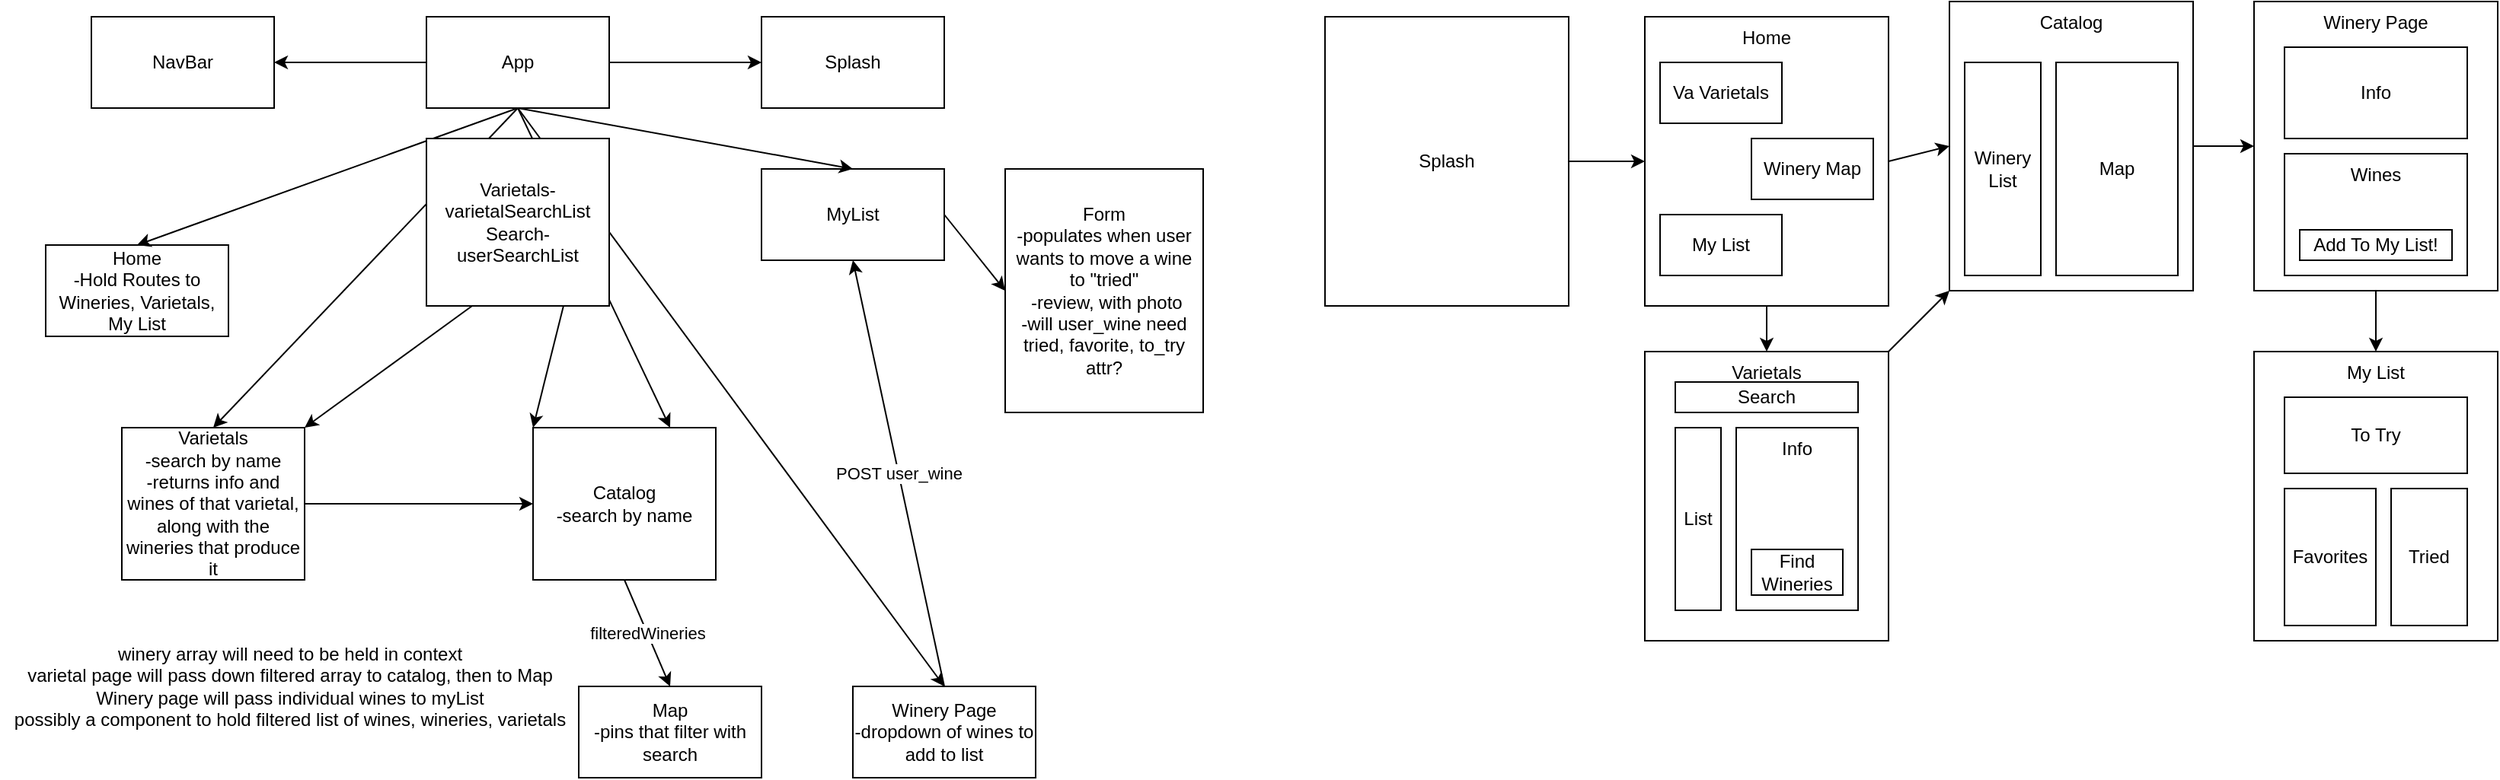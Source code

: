<mxfile>
    <diagram id="Zu8RP0ZC7i2yoPGbR_1u" name="Page-1">
        <mxGraphModel dx="1128" dy="489" grid="1" gridSize="10" guides="1" tooltips="1" connect="1" arrows="1" fold="1" page="1" pageScale="1" pageWidth="850" pageHeight="1100" math="0" shadow="0">
            <root>
                <mxCell id="0"/>
                <mxCell id="1" parent="0"/>
                <mxCell id="2" value="App" style="rounded=0;whiteSpace=wrap;html=1;" parent="1" vertex="1">
                    <mxGeometry x="340" y="20" width="120" height="60" as="geometry"/>
                </mxCell>
                <mxCell id="3" value="NavBar" style="rounded=0;whiteSpace=wrap;html=1;" parent="1" vertex="1">
                    <mxGeometry x="120" y="20" width="120" height="60" as="geometry"/>
                </mxCell>
                <mxCell id="4" value="Splash" style="rounded=0;whiteSpace=wrap;html=1;" parent="1" vertex="1">
                    <mxGeometry x="560" y="20" width="120" height="60" as="geometry"/>
                </mxCell>
                <mxCell id="5" value="Home&lt;br&gt;-Hold Routes to Wineries, Varietals, My List" style="rounded=0;whiteSpace=wrap;html=1;" parent="1" vertex="1">
                    <mxGeometry x="90" y="170" width="120" height="60" as="geometry"/>
                </mxCell>
                <mxCell id="7" value="Varietals&lt;br&gt;-search by name&lt;br&gt;-returns info and wines of that varietal, along with the wineries that produce it" style="rounded=0;whiteSpace=wrap;html=1;" parent="1" vertex="1">
                    <mxGeometry x="140" y="290" width="120" height="100" as="geometry"/>
                </mxCell>
                <mxCell id="8" value="Catalog&lt;br&gt;-search by name &lt;br&gt;" style="rounded=0;whiteSpace=wrap;html=1;" parent="1" vertex="1">
                    <mxGeometry x="410" y="290" width="120" height="100" as="geometry"/>
                </mxCell>
                <mxCell id="9" value="Winery Page&lt;br&gt;-dropdown of wines to add to list" style="rounded=0;whiteSpace=wrap;html=1;" parent="1" vertex="1">
                    <mxGeometry x="620" y="460" width="120" height="60" as="geometry"/>
                </mxCell>
                <mxCell id="47" value="" style="edgeStyle=none;html=1;entryX=0;entryY=0.5;entryDx=0;entryDy=0;exitX=1;exitY=0.5;exitDx=0;exitDy=0;" parent="1" source="20" target="10" edge="1">
                    <mxGeometry relative="1" as="geometry">
                        <mxPoint x="690" y="210" as="sourcePoint"/>
                    </mxGeometry>
                </mxCell>
                <mxCell id="10" value="Form&lt;br&gt;-populates when user wants to move a wine to &quot;tried&quot;&lt;br&gt;&amp;nbsp;-review, with photo&lt;br&gt;-will user_wine need tried, favorite, to_try attr?" style="rounded=0;whiteSpace=wrap;html=1;" parent="1" vertex="1">
                    <mxGeometry x="720" y="120" width="130" height="160" as="geometry"/>
                </mxCell>
                <mxCell id="11" value="" style="endArrow=classic;html=1;exitX=1;exitY=0.5;exitDx=0;exitDy=0;entryX=0;entryY=0.5;entryDx=0;entryDy=0;" parent="1" source="2" target="4" edge="1">
                    <mxGeometry width="50" height="50" relative="1" as="geometry">
                        <mxPoint x="420" y="280" as="sourcePoint"/>
                        <mxPoint x="470" y="230" as="targetPoint"/>
                    </mxGeometry>
                </mxCell>
                <mxCell id="12" value="" style="endArrow=classic;html=1;exitX=0;exitY=0.5;exitDx=0;exitDy=0;entryX=1;entryY=0.5;entryDx=0;entryDy=0;" parent="1" source="2" target="3" edge="1">
                    <mxGeometry width="50" height="50" relative="1" as="geometry">
                        <mxPoint x="420" y="280" as="sourcePoint"/>
                        <mxPoint x="470" y="230" as="targetPoint"/>
                    </mxGeometry>
                </mxCell>
                <mxCell id="13" value="" style="endArrow=classic;html=1;exitX=0.5;exitY=1;exitDx=0;exitDy=0;entryX=0.5;entryY=0;entryDx=0;entryDy=0;" parent="1" source="2" target="5" edge="1">
                    <mxGeometry width="50" height="50" relative="1" as="geometry">
                        <mxPoint x="420" y="280" as="sourcePoint"/>
                        <mxPoint x="470" y="230" as="targetPoint"/>
                    </mxGeometry>
                </mxCell>
                <mxCell id="14" value="" style="endArrow=classic;html=1;exitX=0.5;exitY=1;exitDx=0;exitDy=0;entryX=0.75;entryY=0;entryDx=0;entryDy=0;" parent="1" source="2" target="8" edge="1">
                    <mxGeometry width="50" height="50" relative="1" as="geometry">
                        <mxPoint x="440" y="280" as="sourcePoint"/>
                        <mxPoint x="490" y="230" as="targetPoint"/>
                    </mxGeometry>
                </mxCell>
                <mxCell id="16" value="Map&lt;br&gt;-pins that filter with search" style="rounded=0;whiteSpace=wrap;html=1;" parent="1" vertex="1">
                    <mxGeometry x="440" y="460" width="120" height="60" as="geometry"/>
                </mxCell>
                <mxCell id="17" value="" style="endArrow=classic;html=1;entryX=0.5;entryY=0;entryDx=0;entryDy=0;" parent="1" target="9" edge="1">
                    <mxGeometry width="50" height="50" relative="1" as="geometry">
                        <mxPoint x="400" y="80" as="sourcePoint"/>
                        <mxPoint x="490" y="300" as="targetPoint"/>
                    </mxGeometry>
                </mxCell>
                <mxCell id="18" value="" style="endArrow=classic;html=1;entryX=0.5;entryY=0;entryDx=0;entryDy=0;" parent="1" target="7" edge="1">
                    <mxGeometry width="50" height="50" relative="1" as="geometry">
                        <mxPoint x="400" y="80" as="sourcePoint"/>
                        <mxPoint x="410" y="290" as="targetPoint"/>
                    </mxGeometry>
                </mxCell>
                <mxCell id="19" value="" style="endArrow=classic;html=1;exitX=1;exitY=0.5;exitDx=0;exitDy=0;entryX=0;entryY=0.5;entryDx=0;entryDy=0;" parent="1" source="7" target="8" edge="1">
                    <mxGeometry width="50" height="50" relative="1" as="geometry">
                        <mxPoint x="410" y="330" as="sourcePoint"/>
                        <mxPoint x="460" y="280" as="targetPoint"/>
                    </mxGeometry>
                </mxCell>
                <mxCell id="20" value="MyList" style="rounded=0;whiteSpace=wrap;html=1;" parent="1" vertex="1">
                    <mxGeometry x="560" y="120" width="120" height="60" as="geometry"/>
                </mxCell>
                <mxCell id="21" value="" style="endArrow=classic;html=1;entryX=0.5;entryY=0;entryDx=0;entryDy=0;exitX=0.5;exitY=1;exitDx=0;exitDy=0;" parent="1" source="2" target="20" edge="1">
                    <mxGeometry width="50" height="50" relative="1" as="geometry">
                        <mxPoint x="400" y="280" as="sourcePoint"/>
                        <mxPoint x="450" y="230" as="targetPoint"/>
                    </mxGeometry>
                </mxCell>
                <mxCell id="22" value="Splash" style="whiteSpace=wrap;html=1;" parent="1" vertex="1">
                    <mxGeometry x="930" y="20" width="160" height="190" as="geometry"/>
                </mxCell>
                <mxCell id="23" value="Catalog&lt;br&gt;&lt;br&gt;&lt;br&gt;&lt;br&gt;&lt;br&gt;&lt;br&gt;&lt;br&gt;&lt;br&gt;&lt;br&gt;&lt;br&gt;" style="whiteSpace=wrap;html=1;verticalAlign=top;" parent="1" vertex="1">
                    <mxGeometry x="1340" y="10" width="160" height="190" as="geometry"/>
                </mxCell>
                <mxCell id="24" value="Map" style="whiteSpace=wrap;html=1;" parent="1" vertex="1">
                    <mxGeometry x="1410" y="50" width="80" height="140" as="geometry"/>
                </mxCell>
                <mxCell id="25" value="Winery&lt;br&gt;List" style="whiteSpace=wrap;html=1;" parent="1" vertex="1">
                    <mxGeometry x="1350" y="50" width="50" height="140" as="geometry"/>
                </mxCell>
                <mxCell id="26" value="Home&lt;br&gt;&lt;br&gt;&lt;br&gt;&lt;br&gt;&lt;br&gt;&lt;br&gt;&lt;br&gt;&lt;br&gt;&lt;br&gt;&lt;br&gt;" style="whiteSpace=wrap;html=1;verticalAlign=top;" parent="1" vertex="1">
                    <mxGeometry x="1140" y="20" width="160" height="190" as="geometry"/>
                </mxCell>
                <mxCell id="27" value="Va Varietals" style="whiteSpace=wrap;html=1;" parent="1" vertex="1">
                    <mxGeometry x="1150" y="50" width="80" height="40" as="geometry"/>
                </mxCell>
                <mxCell id="28" value="Winery Map" style="whiteSpace=wrap;html=1;" parent="1" vertex="1">
                    <mxGeometry x="1210" y="100" width="80" height="40" as="geometry"/>
                </mxCell>
                <mxCell id="30" value="My List" style="whiteSpace=wrap;html=1;" parent="1" vertex="1">
                    <mxGeometry x="1150" y="150" width="80" height="40" as="geometry"/>
                </mxCell>
                <mxCell id="31" value="Varietals" style="whiteSpace=wrap;html=1;verticalAlign=top;" parent="1" vertex="1">
                    <mxGeometry x="1140" y="240" width="160" height="190" as="geometry"/>
                </mxCell>
                <mxCell id="32" value="Search&lt;br&gt;" style="whiteSpace=wrap;html=1;" parent="1" vertex="1">
                    <mxGeometry x="1160" y="260" width="120" height="20" as="geometry"/>
                </mxCell>
                <mxCell id="35" value="List" style="whiteSpace=wrap;html=1;" parent="1" vertex="1">
                    <mxGeometry x="1160" y="290" width="30" height="120" as="geometry"/>
                </mxCell>
                <mxCell id="36" value="Info" style="whiteSpace=wrap;html=1;verticalAlign=top;" parent="1" vertex="1">
                    <mxGeometry x="1200" y="290" width="80" height="120" as="geometry"/>
                </mxCell>
                <mxCell id="38" value="Find Wineries" style="whiteSpace=wrap;html=1;" parent="1" vertex="1">
                    <mxGeometry x="1210" y="370" width="60" height="30" as="geometry"/>
                </mxCell>
                <mxCell id="39" value="Winery Page" style="whiteSpace=wrap;html=1;verticalAlign=top;" parent="1" vertex="1">
                    <mxGeometry x="1540" y="10" width="160" height="190" as="geometry"/>
                </mxCell>
                <mxCell id="40" value="Info" style="whiteSpace=wrap;html=1;" parent="1" vertex="1">
                    <mxGeometry x="1560" y="40" width="120" height="60" as="geometry"/>
                </mxCell>
                <mxCell id="41" value="Wines" style="whiteSpace=wrap;html=1;verticalAlign=top;" parent="1" vertex="1">
                    <mxGeometry x="1560" y="110" width="120" height="80" as="geometry"/>
                </mxCell>
                <mxCell id="42" value="Add To My List!" style="whiteSpace=wrap;html=1;" parent="1" vertex="1">
                    <mxGeometry x="1570" y="160" width="100" height="20" as="geometry"/>
                </mxCell>
                <mxCell id="43" value="My List" style="whiteSpace=wrap;html=1;verticalAlign=top;" parent="1" vertex="1">
                    <mxGeometry x="1540" y="240" width="160" height="190" as="geometry"/>
                </mxCell>
                <mxCell id="44" value="To Try" style="whiteSpace=wrap;html=1;" parent="1" vertex="1">
                    <mxGeometry x="1560" y="270" width="120" height="50" as="geometry"/>
                </mxCell>
                <mxCell id="45" value="Favorites" style="whiteSpace=wrap;html=1;" parent="1" vertex="1">
                    <mxGeometry x="1560" y="330" width="60" height="90" as="geometry"/>
                </mxCell>
                <mxCell id="46" value="Tried" style="whiteSpace=wrap;html=1;" parent="1" vertex="1">
                    <mxGeometry x="1630" y="330" width="50" height="90" as="geometry"/>
                </mxCell>
                <mxCell id="48" value="" style="endArrow=classic;html=1;exitX=0.5;exitY=1;exitDx=0;exitDy=0;entryX=0.5;entryY=0;entryDx=0;entryDy=0;" parent="1" source="26" target="31" edge="1">
                    <mxGeometry width="50" height="50" relative="1" as="geometry">
                        <mxPoint x="1190" y="240" as="sourcePoint"/>
                        <mxPoint x="1240" y="190" as="targetPoint"/>
                    </mxGeometry>
                </mxCell>
                <mxCell id="51" value="" style="endArrow=classic;html=1;entryX=0;entryY=0.5;entryDx=0;entryDy=0;exitX=1;exitY=0.5;exitDx=0;exitDy=0;" parent="1" source="26" target="23" edge="1">
                    <mxGeometry width="50" height="50" relative="1" as="geometry">
                        <mxPoint x="1190" y="240" as="sourcePoint"/>
                        <mxPoint x="1240" y="190" as="targetPoint"/>
                    </mxGeometry>
                </mxCell>
                <mxCell id="52" value="" style="endArrow=classic;html=1;exitX=1;exitY=0;exitDx=0;exitDy=0;entryX=0;entryY=1;entryDx=0;entryDy=0;" parent="1" source="31" target="23" edge="1">
                    <mxGeometry width="50" height="50" relative="1" as="geometry">
                        <mxPoint x="1190" y="240" as="sourcePoint"/>
                        <mxPoint x="1240" y="190" as="targetPoint"/>
                    </mxGeometry>
                </mxCell>
                <mxCell id="53" value="" style="endArrow=classic;html=1;entryX=0;entryY=0.5;entryDx=0;entryDy=0;exitX=1;exitY=0.5;exitDx=0;exitDy=0;" parent="1" source="23" target="39" edge="1">
                    <mxGeometry width="50" height="50" relative="1" as="geometry">
                        <mxPoint x="1190" y="240" as="sourcePoint"/>
                        <mxPoint x="1240" y="190" as="targetPoint"/>
                    </mxGeometry>
                </mxCell>
                <mxCell id="54" value="" style="endArrow=classic;html=1;exitX=1;exitY=0.5;exitDx=0;exitDy=0;entryX=0;entryY=0.5;entryDx=0;entryDy=0;" parent="1" source="22" target="26" edge="1">
                    <mxGeometry width="50" height="50" relative="1" as="geometry">
                        <mxPoint x="1190" y="240" as="sourcePoint"/>
                        <mxPoint x="1240" y="190" as="targetPoint"/>
                    </mxGeometry>
                </mxCell>
                <mxCell id="55" value="" style="endArrow=classic;html=1;entryX=0.5;entryY=0;entryDx=0;entryDy=0;exitX=0.5;exitY=1;exitDx=0;exitDy=0;" parent="1" source="39" target="43" edge="1">
                    <mxGeometry width="50" height="50" relative="1" as="geometry">
                        <mxPoint x="1190" y="240" as="sourcePoint"/>
                        <mxPoint x="1240" y="190" as="targetPoint"/>
                    </mxGeometry>
                </mxCell>
                <mxCell id="57" value="winery array will need to be held in context&lt;br&gt;varietal page will pass down filtered array to catalog, then to Map&lt;br&gt;Winery page will pass individual wines to myList&lt;br&gt;possibly a component to hold filtered list of wines, wineries, varietals" style="text;html=1;align=center;verticalAlign=middle;resizable=0;points=[];autosize=1;strokeColor=none;fillColor=none;" parent="1" vertex="1">
                    <mxGeometry x="60" y="430" width="380" height="60" as="geometry"/>
                </mxCell>
                <mxCell id="58" value="Varietals-varietalSearchList&lt;br&gt;Search-userSearchList" style="rounded=0;whiteSpace=wrap;html=1;" parent="1" vertex="1">
                    <mxGeometry x="340" y="100" width="120" height="110" as="geometry"/>
                </mxCell>
                <mxCell id="59" value="" style="endArrow=classic;html=1;exitX=0.5;exitY=0;exitDx=0;exitDy=0;entryX=0.5;entryY=1;entryDx=0;entryDy=0;" parent="1" source="9" target="20" edge="1">
                    <mxGeometry relative="1" as="geometry">
                        <mxPoint x="320" y="280" as="sourcePoint"/>
                        <mxPoint x="420" y="280" as="targetPoint"/>
                    </mxGeometry>
                </mxCell>
                <mxCell id="60" value="POST user_wine" style="edgeLabel;resizable=0;html=1;align=center;verticalAlign=middle;" parent="59" connectable="0" vertex="1">
                    <mxGeometry relative="1" as="geometry"/>
                </mxCell>
                <mxCell id="61" value="" style="endArrow=classic;html=1;exitX=0.25;exitY=1;exitDx=0;exitDy=0;entryX=1;entryY=0;entryDx=0;entryDy=0;" parent="1" source="58" target="7" edge="1">
                    <mxGeometry relative="1" as="geometry">
                        <mxPoint x="320" y="250" as="sourcePoint"/>
                        <mxPoint x="420" y="250" as="targetPoint"/>
                    </mxGeometry>
                </mxCell>
                <mxCell id="63" value="" style="endArrow=classic;html=1;entryX=0;entryY=0;entryDx=0;entryDy=0;exitX=0.75;exitY=1;exitDx=0;exitDy=0;" parent="1" source="58" target="8" edge="1">
                    <mxGeometry relative="1" as="geometry">
                        <mxPoint x="320" y="250" as="sourcePoint"/>
                        <mxPoint x="420" y="250" as="targetPoint"/>
                    </mxGeometry>
                </mxCell>
                <mxCell id="65" value="" style="endArrow=classic;html=1;exitX=0.5;exitY=1;exitDx=0;exitDy=0;entryX=0.5;entryY=0;entryDx=0;entryDy=0;" parent="1" source="8" target="16" edge="1">
                    <mxGeometry relative="1" as="geometry">
                        <mxPoint x="320" y="350" as="sourcePoint"/>
                        <mxPoint x="420" y="350" as="targetPoint"/>
                    </mxGeometry>
                </mxCell>
                <mxCell id="66" value="filteredWineries" style="edgeLabel;resizable=0;html=1;align=center;verticalAlign=middle;" parent="65" connectable="0" vertex="1">
                    <mxGeometry relative="1" as="geometry"/>
                </mxCell>
            </root>
        </mxGraphModel>
    </diagram>
</mxfile>